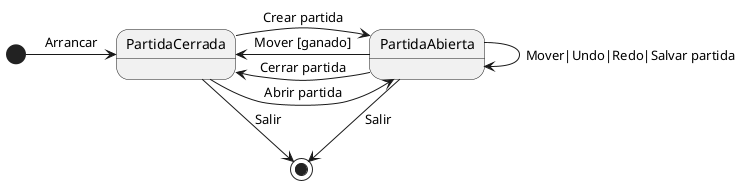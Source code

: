 @startuml

[*] -> PartidaCerrada: Arrancar
PartidaCerrada -down-> [*]: Salir
PartidaCerrada -> PartidaAbierta: Crear partida
PartidaCerrada -> PartidaAbierta: Abrir partida
PartidaAbierta -> PartidaCerrada: Cerrar partida
PartidaAbierta -> PartidaAbierta: Mover|Undo|Redo|Salvar partida
PartidaAbierta -> PartidaCerrada: Mover [ganado]
PartidaAbierta -> [*]: Salir

@enduml